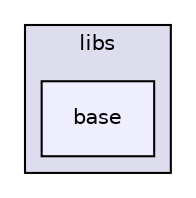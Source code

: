 digraph "/root/Desktop/ic_linux_3.1/libs/base" {
  compound=true
  node [ fontsize="10", fontname="Helvetica"];
  edge [ labelfontsize="10", labelfontname="Helvetica"];
  subgraph clusterdir_6719ab1f1f7655efc2fa43f7eb574fd1 {
    graph [ bgcolor="#ddddee", pencolor="black", label="libs" fontname="Helvetica", fontsize="10", URL="dir_6719ab1f1f7655efc2fa43f7eb574fd1.html"]
  dir_06498c378442102d76a793fbea770c00 [shape=box, label="base", style="filled", fillcolor="#eeeeff", pencolor="black", URL="dir_06498c378442102d76a793fbea770c00.html"];
  }
}
